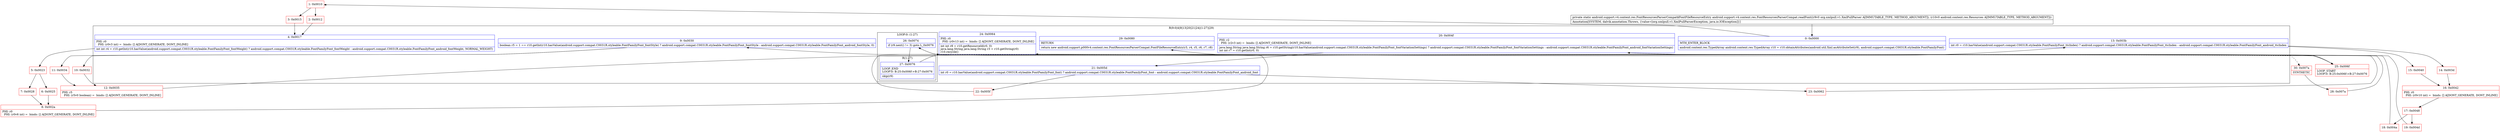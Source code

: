 digraph "CFG forandroid.support.v4.content.res.FontResourcesParserCompat.readFont(Lorg\/xmlpull\/v1\/XmlPullParser;Landroid\/content\/res\/Resources;)Landroid\/support\/v4\/content\/res\/FontResourcesParserCompat$FontFileResourceEntry;" {
subgraph cluster_Region_1974759748 {
label = "R(9:0|4|9|13|20|21|24|(1:27)|29)";
node [shape=record,color=blue];
Node_0 [shape=record,label="{0\:\ 0x0000|MTH_ENTER_BLOCK\l|android.content.res.TypedArray android.content.res.TypedArray r10 = r10.obtainAttributes(android.util.Xml.asAttributeSet(r9), android.support.compat.C0031R.styleable.FontFamilyFont)\l}"];
Node_4 [shape=record,label="{4\:\ 0x0017|PHI: r0 \l  PHI: (r0v3 int) =  binds: [] A[DONT_GENERATE, DONT_INLINE]\l|int int r4 = r10.getInt(r10.hasValue(android.support.compat.C0031R.styleable.FontFamilyFont_fontWeight) ? android.support.compat.C0031R.styleable.FontFamilyFont_fontWeight : android.support.compat.C0031R.styleable.FontFamilyFont_android_fontWeight, NORMAL_WEIGHT)\l}"];
Node_9 [shape=record,label="{9\:\ 0x0030|boolean r5 = 1 == r10.getInt(r10.hasValue(android.support.compat.C0031R.styleable.FontFamilyFont_fontStyle) ? android.support.compat.C0031R.styleable.FontFamilyFont_fontStyle : android.support.compat.C0031R.styleable.FontFamilyFont_android_fontStyle, 0)\l}"];
Node_13 [shape=record,label="{13\:\ 0x003b|int r0 = r10.hasValue(android.support.compat.C0031R.styleable.FontFamilyFont_ttcIndex) ? android.support.compat.C0031R.styleable.FontFamilyFont_ttcIndex : android.support.compat.C0031R.styleable.FontFamilyFont_android_ttcIndex\l}"];
Node_20 [shape=record,label="{20\:\ 0x004f|PHI: r2 \l  PHI: (r2v3 int) =  binds: [] A[DONT_GENERATE, DONT_INLINE]\l|java.lang.String java.lang.String r6 = r10.getString(r10.hasValue(android.support.compat.C0031R.styleable.FontFamilyFont_fontVariationSettings) ? android.support.compat.C0031R.styleable.FontFamilyFont_fontVariationSettings : android.support.compat.C0031R.styleable.FontFamilyFont_android_fontVariationSettings)\lint int r7 = r10.getInt(r0, 0)\l}"];
Node_21 [shape=record,label="{21\:\ 0x005d|int r0 = r10.hasValue(android.support.compat.C0031R.styleable.FontFamilyFont_font) ? android.support.compat.C0031R.styleable.FontFamilyFont_font : android.support.compat.C0031R.styleable.FontFamilyFont_android_font\l}"];
Node_24 [shape=record,label="{24\:\ 0x0064|PHI: r0 \l  PHI: (r0v13 int) =  binds: [] A[DONT_GENERATE, DONT_INLINE]\l|int int r8 = r10.getResourceId(r0, 0)\ljava.lang.String java.lang.String r3 = r10.getString(r0)\lr10.recycle()\l}"];
subgraph cluster_LoopRegion_1923256186 {
label = "LOOP:0: (1:27)";
node [shape=record,color=blue];
Node_26 [shape=record,label="{26\:\ 0x0074|if (r9.next() != 3) goto L_0x0076\l}"];
subgraph cluster_Region_1659482713 {
label = "R(1:27)";
node [shape=record,color=blue];
Node_27 [shape=record,label="{27\:\ 0x0076|LOOP_END\lLOOP:0: B:25:0x006f\-\>B:27:0x0076\l|skip(r9)\l}"];
}
}
Node_29 [shape=record,label="{29\:\ 0x0080|RETURN\l|return new android.support.p000v4.content.res.FontResourcesParserCompat.FontFileResourceEntry(r3, r4, r5, r6, r7, r8)\l}"];
}
Node_1 [shape=record,color=red,label="{1\:\ 0x0010}"];
Node_2 [shape=record,color=red,label="{2\:\ 0x0012}"];
Node_3 [shape=record,color=red,label="{3\:\ 0x0015}"];
Node_5 [shape=record,color=red,label="{5\:\ 0x0023}"];
Node_6 [shape=record,color=red,label="{6\:\ 0x0025}"];
Node_7 [shape=record,color=red,label="{7\:\ 0x0028}"];
Node_8 [shape=record,color=red,label="{8\:\ 0x002a|PHI: r0 \l  PHI: (r0v6 int) =  binds: [] A[DONT_GENERATE, DONT_INLINE]\l}"];
Node_10 [shape=record,color=red,label="{10\:\ 0x0032}"];
Node_11 [shape=record,color=red,label="{11\:\ 0x0034}"];
Node_12 [shape=record,color=red,label="{12\:\ 0x0035|PHI: r5 \l  PHI: (r5v0 boolean) =  binds: [] A[DONT_GENERATE, DONT_INLINE]\l}"];
Node_14 [shape=record,color=red,label="{14\:\ 0x003d}"];
Node_15 [shape=record,color=red,label="{15\:\ 0x0040}"];
Node_16 [shape=record,color=red,label="{16\:\ 0x0042|PHI: r0 \l  PHI: (r0v10 int) =  binds: [] A[DONT_GENERATE, DONT_INLINE]\l}"];
Node_17 [shape=record,color=red,label="{17\:\ 0x0048}"];
Node_18 [shape=record,color=red,label="{18\:\ 0x004a}"];
Node_19 [shape=record,color=red,label="{19\:\ 0x004d}"];
Node_22 [shape=record,color=red,label="{22\:\ 0x005f}"];
Node_23 [shape=record,color=red,label="{23\:\ 0x0062}"];
Node_25 [shape=record,color=red,label="{25\:\ 0x006f|LOOP_START\lLOOP:0: B:25:0x006f\-\>B:27:0x0076\l}"];
Node_28 [shape=record,color=red,label="{28\:\ 0x007a}"];
Node_30 [shape=record,color=red,label="{30\:\ 0x007a|SYNTHETIC\l}"];
MethodNode[shape=record,label="{private static android.support.v4.content.res.FontResourcesParserCompat$FontFileResourceEntry android.support.v4.content.res.FontResourcesParserCompat.readFont((r9v0 org.xmlpull.v1.XmlPullParser A[IMMUTABLE_TYPE, METHOD_ARGUMENT]), (r10v0 android.content.res.Resources A[IMMUTABLE_TYPE, METHOD_ARGUMENT]))  | Annotation[SYSTEM, dalvik.annotation.Throws, \{value=[org.xmlpull.v1.XmlPullParserException, java.io.IOException]\}]\l}"];
MethodNode -> Node_0;
Node_0 -> Node_1;
Node_4 -> Node_5;
Node_9 -> Node_10;
Node_9 -> Node_11;
Node_13 -> Node_14;
Node_13 -> Node_15;
Node_20 -> Node_21;
Node_21 -> Node_22;
Node_21 -> Node_23;
Node_24 -> Node_25;
Node_26 -> Node_27;
Node_26 -> Node_30[style=dashed];
Node_27 -> Node_25;
Node_1 -> Node_2;
Node_1 -> Node_3;
Node_2 -> Node_4;
Node_3 -> Node_4;
Node_5 -> Node_6;
Node_5 -> Node_7;
Node_6 -> Node_8;
Node_7 -> Node_8;
Node_8 -> Node_9;
Node_10 -> Node_12;
Node_11 -> Node_12;
Node_12 -> Node_13;
Node_14 -> Node_16;
Node_15 -> Node_16;
Node_16 -> Node_17;
Node_17 -> Node_18;
Node_17 -> Node_19;
Node_18 -> Node_20;
Node_19 -> Node_20;
Node_22 -> Node_24;
Node_23 -> Node_24;
Node_25 -> Node_26;
Node_28 -> Node_29;
Node_30 -> Node_28;
}

